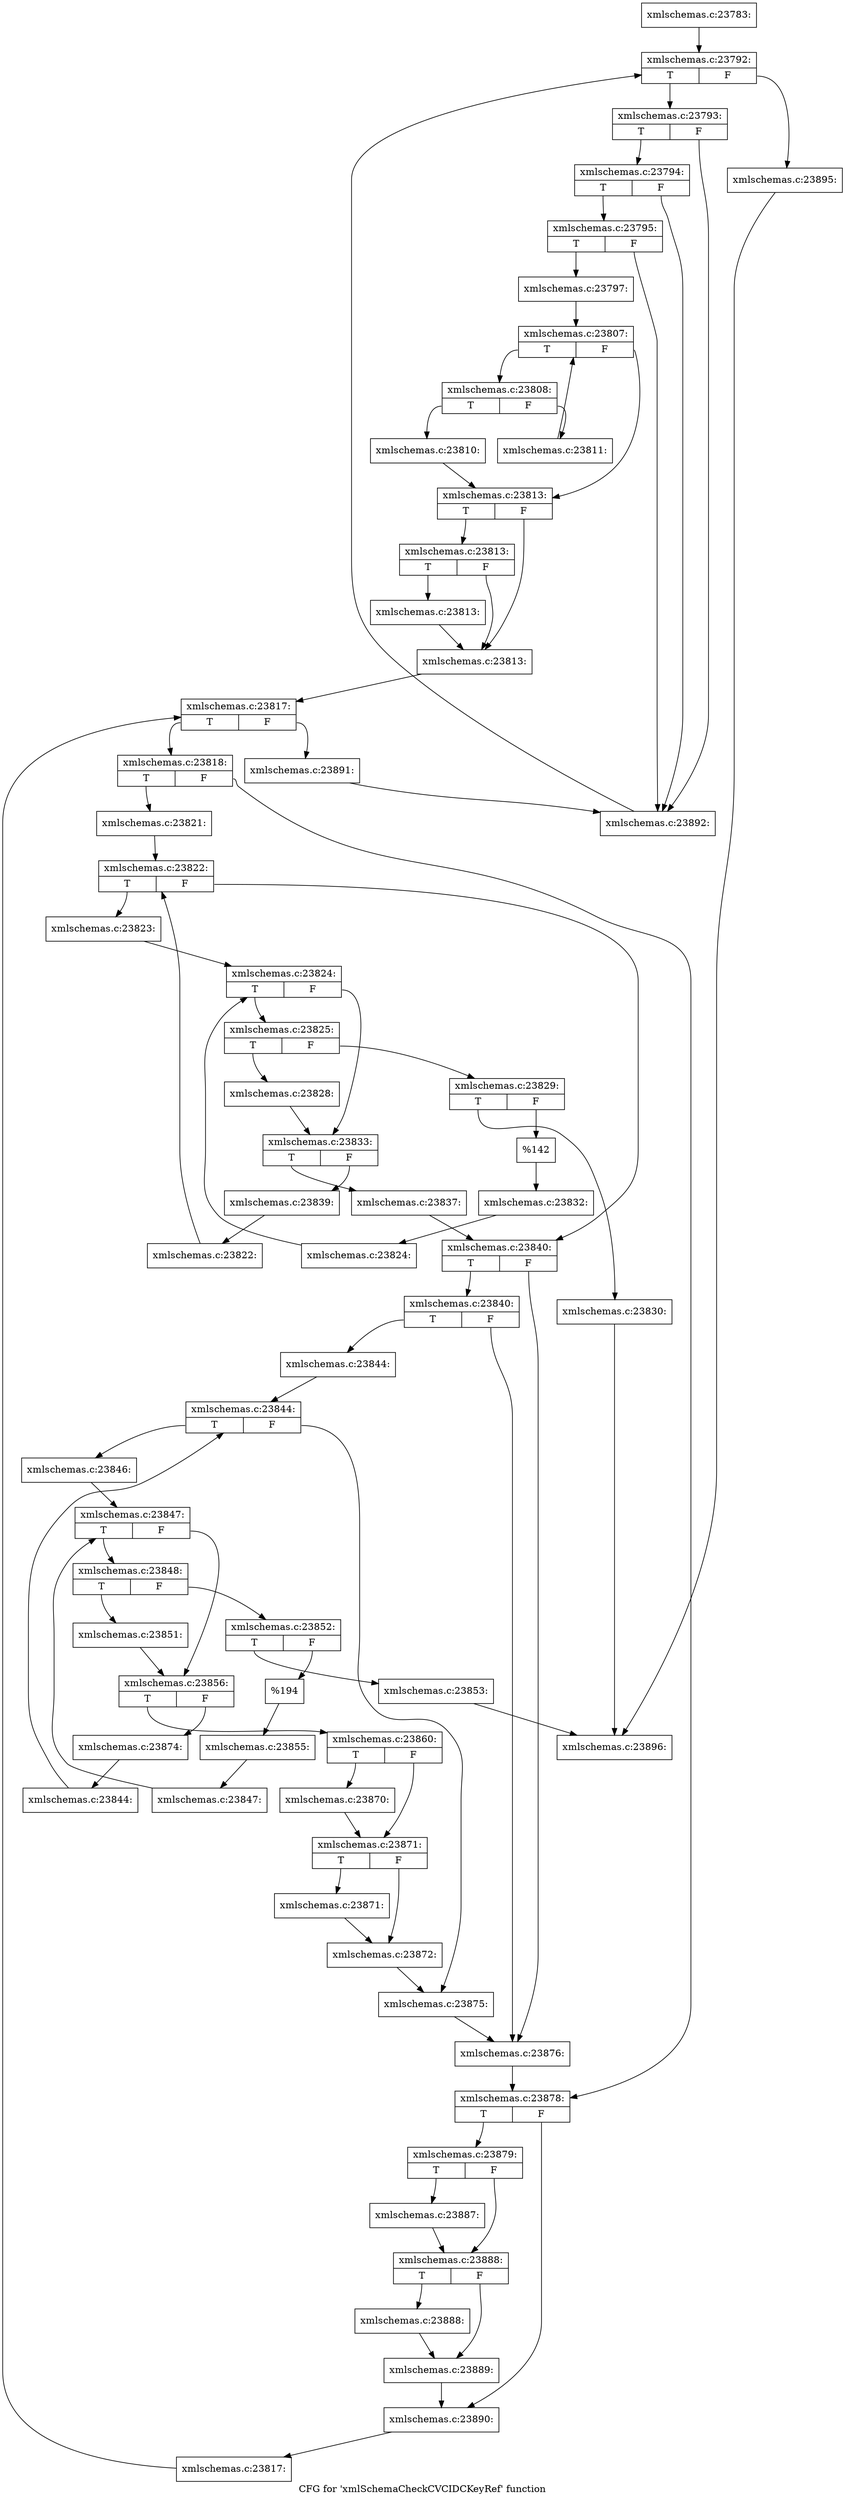 digraph "CFG for 'xmlSchemaCheckCVCIDCKeyRef' function" {
	label="CFG for 'xmlSchemaCheckCVCIDCKeyRef' function";

	Node0x4d944a0 [shape=record,label="{xmlschemas.c:23783:}"];
	Node0x4d944a0 -> Node0x564dcb0;
	Node0x564dcb0 [shape=record,label="{xmlschemas.c:23792:|{<s0>T|<s1>F}}"];
	Node0x564dcb0:s0 -> Node0x564e0a0;
	Node0x564dcb0:s1 -> Node0x564ded0;
	Node0x564e0a0 [shape=record,label="{xmlschemas.c:23793:|{<s0>T|<s1>F}}"];
	Node0x564e0a0:s0 -> Node0x564e380;
	Node0x564e0a0:s1 -> Node0x564e2b0;
	Node0x564e380 [shape=record,label="{xmlschemas.c:23794:|{<s0>T|<s1>F}}"];
	Node0x564e380:s0 -> Node0x564e300;
	Node0x564e380:s1 -> Node0x564e2b0;
	Node0x564e300 [shape=record,label="{xmlschemas.c:23795:|{<s0>T|<s1>F}}"];
	Node0x564e300:s0 -> Node0x564e260;
	Node0x564e300:s1 -> Node0x564e2b0;
	Node0x564e260 [shape=record,label="{xmlschemas.c:23797:}"];
	Node0x564e260 -> Node0x5650f70;
	Node0x5650f70 [shape=record,label="{xmlschemas.c:23807:|{<s0>T|<s1>F}}"];
	Node0x5650f70:s0 -> Node0x5651360;
	Node0x5650f70:s1 -> Node0x5651190;
	Node0x5651360 [shape=record,label="{xmlschemas.c:23808:|{<s0>T|<s1>F}}"];
	Node0x5651360:s0 -> Node0x5651520;
	Node0x5651360:s1 -> Node0x5651570;
	Node0x5651520 [shape=record,label="{xmlschemas.c:23810:}"];
	Node0x5651520 -> Node0x5651190;
	Node0x5651570 [shape=record,label="{xmlschemas.c:23811:}"];
	Node0x5651570 -> Node0x5650f70;
	Node0x5651190 [shape=record,label="{xmlschemas.c:23813:|{<s0>T|<s1>F}}"];
	Node0x5651190:s0 -> Node0x5652310;
	Node0x5651190:s1 -> Node0x5652270;
	Node0x5652310 [shape=record,label="{xmlschemas.c:23813:|{<s0>T|<s1>F}}"];
	Node0x5652310:s0 -> Node0x56522c0;
	Node0x5652310:s1 -> Node0x5652270;
	Node0x56522c0 [shape=record,label="{xmlschemas.c:23813:}"];
	Node0x56522c0 -> Node0x5652270;
	Node0x5652270 [shape=record,label="{xmlschemas.c:23813:}"];
	Node0x5652270 -> Node0x5653040;
	Node0x5653040 [shape=record,label="{xmlschemas.c:23817:|{<s0>T|<s1>F}}"];
	Node0x5653040:s0 -> Node0x56532c0;
	Node0x5653040:s1 -> Node0x5652860;
	Node0x56532c0 [shape=record,label="{xmlschemas.c:23818:|{<s0>T|<s1>F}}"];
	Node0x56532c0:s0 -> Node0x5653f00;
	Node0x56532c0:s1 -> Node0x5653f50;
	Node0x5653f00 [shape=record,label="{xmlschemas.c:23821:}"];
	Node0x5653f00 -> Node0x5654680;
	Node0x5654680 [shape=record,label="{xmlschemas.c:23822:|{<s0>T|<s1>F}}"];
	Node0x5654680:s0 -> Node0x5654960;
	Node0x5654680:s1 -> Node0x56544e0;
	Node0x5654960 [shape=record,label="{xmlschemas.c:23823:}"];
	Node0x5654960 -> Node0x5655430;
	Node0x5655430 [shape=record,label="{xmlschemas.c:23824:|{<s0>T|<s1>F}}"];
	Node0x5655430:s0 -> Node0x5655710;
	Node0x5655430:s1 -> Node0x5655290;
	Node0x5655710 [shape=record,label="{xmlschemas.c:23825:|{<s0>T|<s1>F}}"];
	Node0x5655710:s0 -> Node0x56562c0;
	Node0x5655710:s1 -> Node0x5656360;
	Node0x56562c0 [shape=record,label="{xmlschemas.c:23828:}"];
	Node0x56562c0 -> Node0x5655290;
	Node0x5656360 [shape=record,label="{xmlschemas.c:23829:|{<s0>T|<s1>F}}"];
	Node0x5656360:s0 -> Node0x56566e0;
	Node0x5656360:s1 -> Node0x5656730;
	Node0x56566e0 [shape=record,label="{xmlschemas.c:23830:}"];
	Node0x56566e0 -> Node0x5648c90;
	Node0x5656730 [shape=record,label="{%142}"];
	Node0x5656730 -> Node0x5656310;
	Node0x5656310 [shape=record,label="{xmlschemas.c:23832:}"];
	Node0x5656310 -> Node0x5655680;
	Node0x5655680 [shape=record,label="{xmlschemas.c:23824:}"];
	Node0x5655680 -> Node0x5655430;
	Node0x5655290 [shape=record,label="{xmlschemas.c:23833:|{<s0>T|<s1>F}}"];
	Node0x5655290:s0 -> Node0x5657090;
	Node0x5655290:s1 -> Node0x56570e0;
	Node0x5657090 [shape=record,label="{xmlschemas.c:23837:}"];
	Node0x5657090 -> Node0x56544e0;
	Node0x56570e0 [shape=record,label="{xmlschemas.c:23839:}"];
	Node0x56570e0 -> Node0x56548d0;
	Node0x56548d0 [shape=record,label="{xmlschemas.c:23822:}"];
	Node0x56548d0 -> Node0x5654680;
	Node0x56544e0 [shape=record,label="{xmlschemas.c:23840:|{<s0>T|<s1>F}}"];
	Node0x56544e0:s0 -> Node0x5657910;
	Node0x56544e0:s1 -> Node0x56578c0;
	Node0x5657910 [shape=record,label="{xmlschemas.c:23840:|{<s0>T|<s1>F}}"];
	Node0x5657910:s0 -> Node0x5657870;
	Node0x5657910:s1 -> Node0x56578c0;
	Node0x5657870 [shape=record,label="{xmlschemas.c:23844:}"];
	Node0x5657870 -> Node0x5657f70;
	Node0x5657f70 [shape=record,label="{xmlschemas.c:23844:|{<s0>T|<s1>F}}"];
	Node0x5657f70:s0 -> Node0x5658250;
	Node0x5657f70:s1 -> Node0x5657dd0;
	Node0x5658250 [shape=record,label="{xmlschemas.c:23846:}"];
	Node0x5658250 -> Node0x5659040;
	Node0x5659040 [shape=record,label="{xmlschemas.c:23847:|{<s0>T|<s1>F}}"];
	Node0x5659040:s0 -> Node0x5659320;
	Node0x5659040:s1 -> Node0x5658ea0;
	Node0x5659320 [shape=record,label="{xmlschemas.c:23848:|{<s0>T|<s1>F}}"];
	Node0x5659320:s0 -> Node0x5659ed0;
	Node0x5659320:s1 -> Node0x5659f70;
	Node0x5659ed0 [shape=record,label="{xmlschemas.c:23851:}"];
	Node0x5659ed0 -> Node0x5658ea0;
	Node0x5659f70 [shape=record,label="{xmlschemas.c:23852:|{<s0>T|<s1>F}}"];
	Node0x5659f70:s0 -> Node0x565a2f0;
	Node0x5659f70:s1 -> Node0x565a340;
	Node0x565a2f0 [shape=record,label="{xmlschemas.c:23853:}"];
	Node0x565a2f0 -> Node0x5648c90;
	Node0x565a340 [shape=record,label="{%194}"];
	Node0x565a340 -> Node0x5659f20;
	Node0x5659f20 [shape=record,label="{xmlschemas.c:23855:}"];
	Node0x5659f20 -> Node0x5659290;
	Node0x5659290 [shape=record,label="{xmlschemas.c:23847:}"];
	Node0x5659290 -> Node0x5659040;
	Node0x5658ea0 [shape=record,label="{xmlschemas.c:23856:|{<s0>T|<s1>F}}"];
	Node0x5658ea0:s0 -> Node0x565aca0;
	Node0x5658ea0:s1 -> Node0x565acf0;
	Node0x565aca0 [shape=record,label="{xmlschemas.c:23860:|{<s0>T|<s1>F}}"];
	Node0x565aca0:s0 -> Node0x565c050;
	Node0x565aca0:s1 -> Node0x565c380;
	Node0x565c050 [shape=record,label="{xmlschemas.c:23870:}"];
	Node0x565c050 -> Node0x565c380;
	Node0x565c380 [shape=record,label="{xmlschemas.c:23871:|{<s0>T|<s1>F}}"];
	Node0x565c380:s0 -> Node0x565d400;
	Node0x565c380:s1 -> Node0x565d450;
	Node0x565d400 [shape=record,label="{xmlschemas.c:23871:}"];
	Node0x565d400 -> Node0x565d450;
	Node0x565d450 [shape=record,label="{xmlschemas.c:23872:}"];
	Node0x565d450 -> Node0x5657dd0;
	Node0x565acf0 [shape=record,label="{xmlschemas.c:23874:}"];
	Node0x565acf0 -> Node0x56581c0;
	Node0x56581c0 [shape=record,label="{xmlschemas.c:23844:}"];
	Node0x56581c0 -> Node0x5657f70;
	Node0x5657dd0 [shape=record,label="{xmlschemas.c:23875:}"];
	Node0x5657dd0 -> Node0x56578c0;
	Node0x56578c0 [shape=record,label="{xmlschemas.c:23876:}"];
	Node0x56578c0 -> Node0x5653f50;
	Node0x5653f50 [shape=record,label="{xmlschemas.c:23878:|{<s0>T|<s1>F}}"];
	Node0x5653f50:s0 -> Node0x565df10;
	Node0x5653f50:s1 -> Node0x565df60;
	Node0x565df10 [shape=record,label="{xmlschemas.c:23879:|{<s0>T|<s1>F}}"];
	Node0x565df10:s0 -> Node0x565f970;
	Node0x565df10:s1 -> Node0x565f9c0;
	Node0x565f970 [shape=record,label="{xmlschemas.c:23887:}"];
	Node0x565f970 -> Node0x565f9c0;
	Node0x565f9c0 [shape=record,label="{xmlschemas.c:23888:|{<s0>T|<s1>F}}"];
	Node0x565f9c0:s0 -> Node0x565fe40;
	Node0x565f9c0:s1 -> Node0x565fe90;
	Node0x565fe40 [shape=record,label="{xmlschemas.c:23888:}"];
	Node0x565fe40 -> Node0x565fe90;
	Node0x565fe90 [shape=record,label="{xmlschemas.c:23889:}"];
	Node0x565fe90 -> Node0x565df60;
	Node0x565df60 [shape=record,label="{xmlschemas.c:23890:}"];
	Node0x565df60 -> Node0x5653230;
	Node0x5653230 [shape=record,label="{xmlschemas.c:23817:}"];
	Node0x5653230 -> Node0x5653040;
	Node0x5652860 [shape=record,label="{xmlschemas.c:23891:}"];
	Node0x5652860 -> Node0x564e2b0;
	Node0x564e2b0 [shape=record,label="{xmlschemas.c:23892:}"];
	Node0x564e2b0 -> Node0x564dcb0;
	Node0x564ded0 [shape=record,label="{xmlschemas.c:23895:}"];
	Node0x564ded0 -> Node0x5648c90;
	Node0x5648c90 [shape=record,label="{xmlschemas.c:23896:}"];
}
